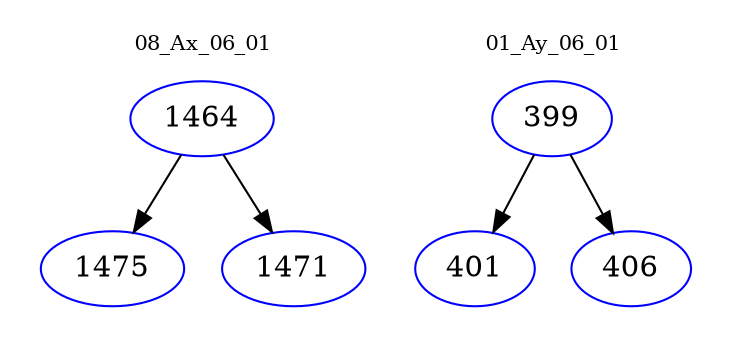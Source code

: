 digraph{
subgraph cluster_0 {
color = white
label = "08_Ax_06_01";
fontsize=10;
T0_1464 [label="1464", color="blue"]
T0_1464 -> T0_1475 [color="black"]
T0_1475 [label="1475", color="blue"]
T0_1464 -> T0_1471 [color="black"]
T0_1471 [label="1471", color="blue"]
}
subgraph cluster_1 {
color = white
label = "01_Ay_06_01";
fontsize=10;
T1_399 [label="399", color="blue"]
T1_399 -> T1_401 [color="black"]
T1_401 [label="401", color="blue"]
T1_399 -> T1_406 [color="black"]
T1_406 [label="406", color="blue"]
}
}
